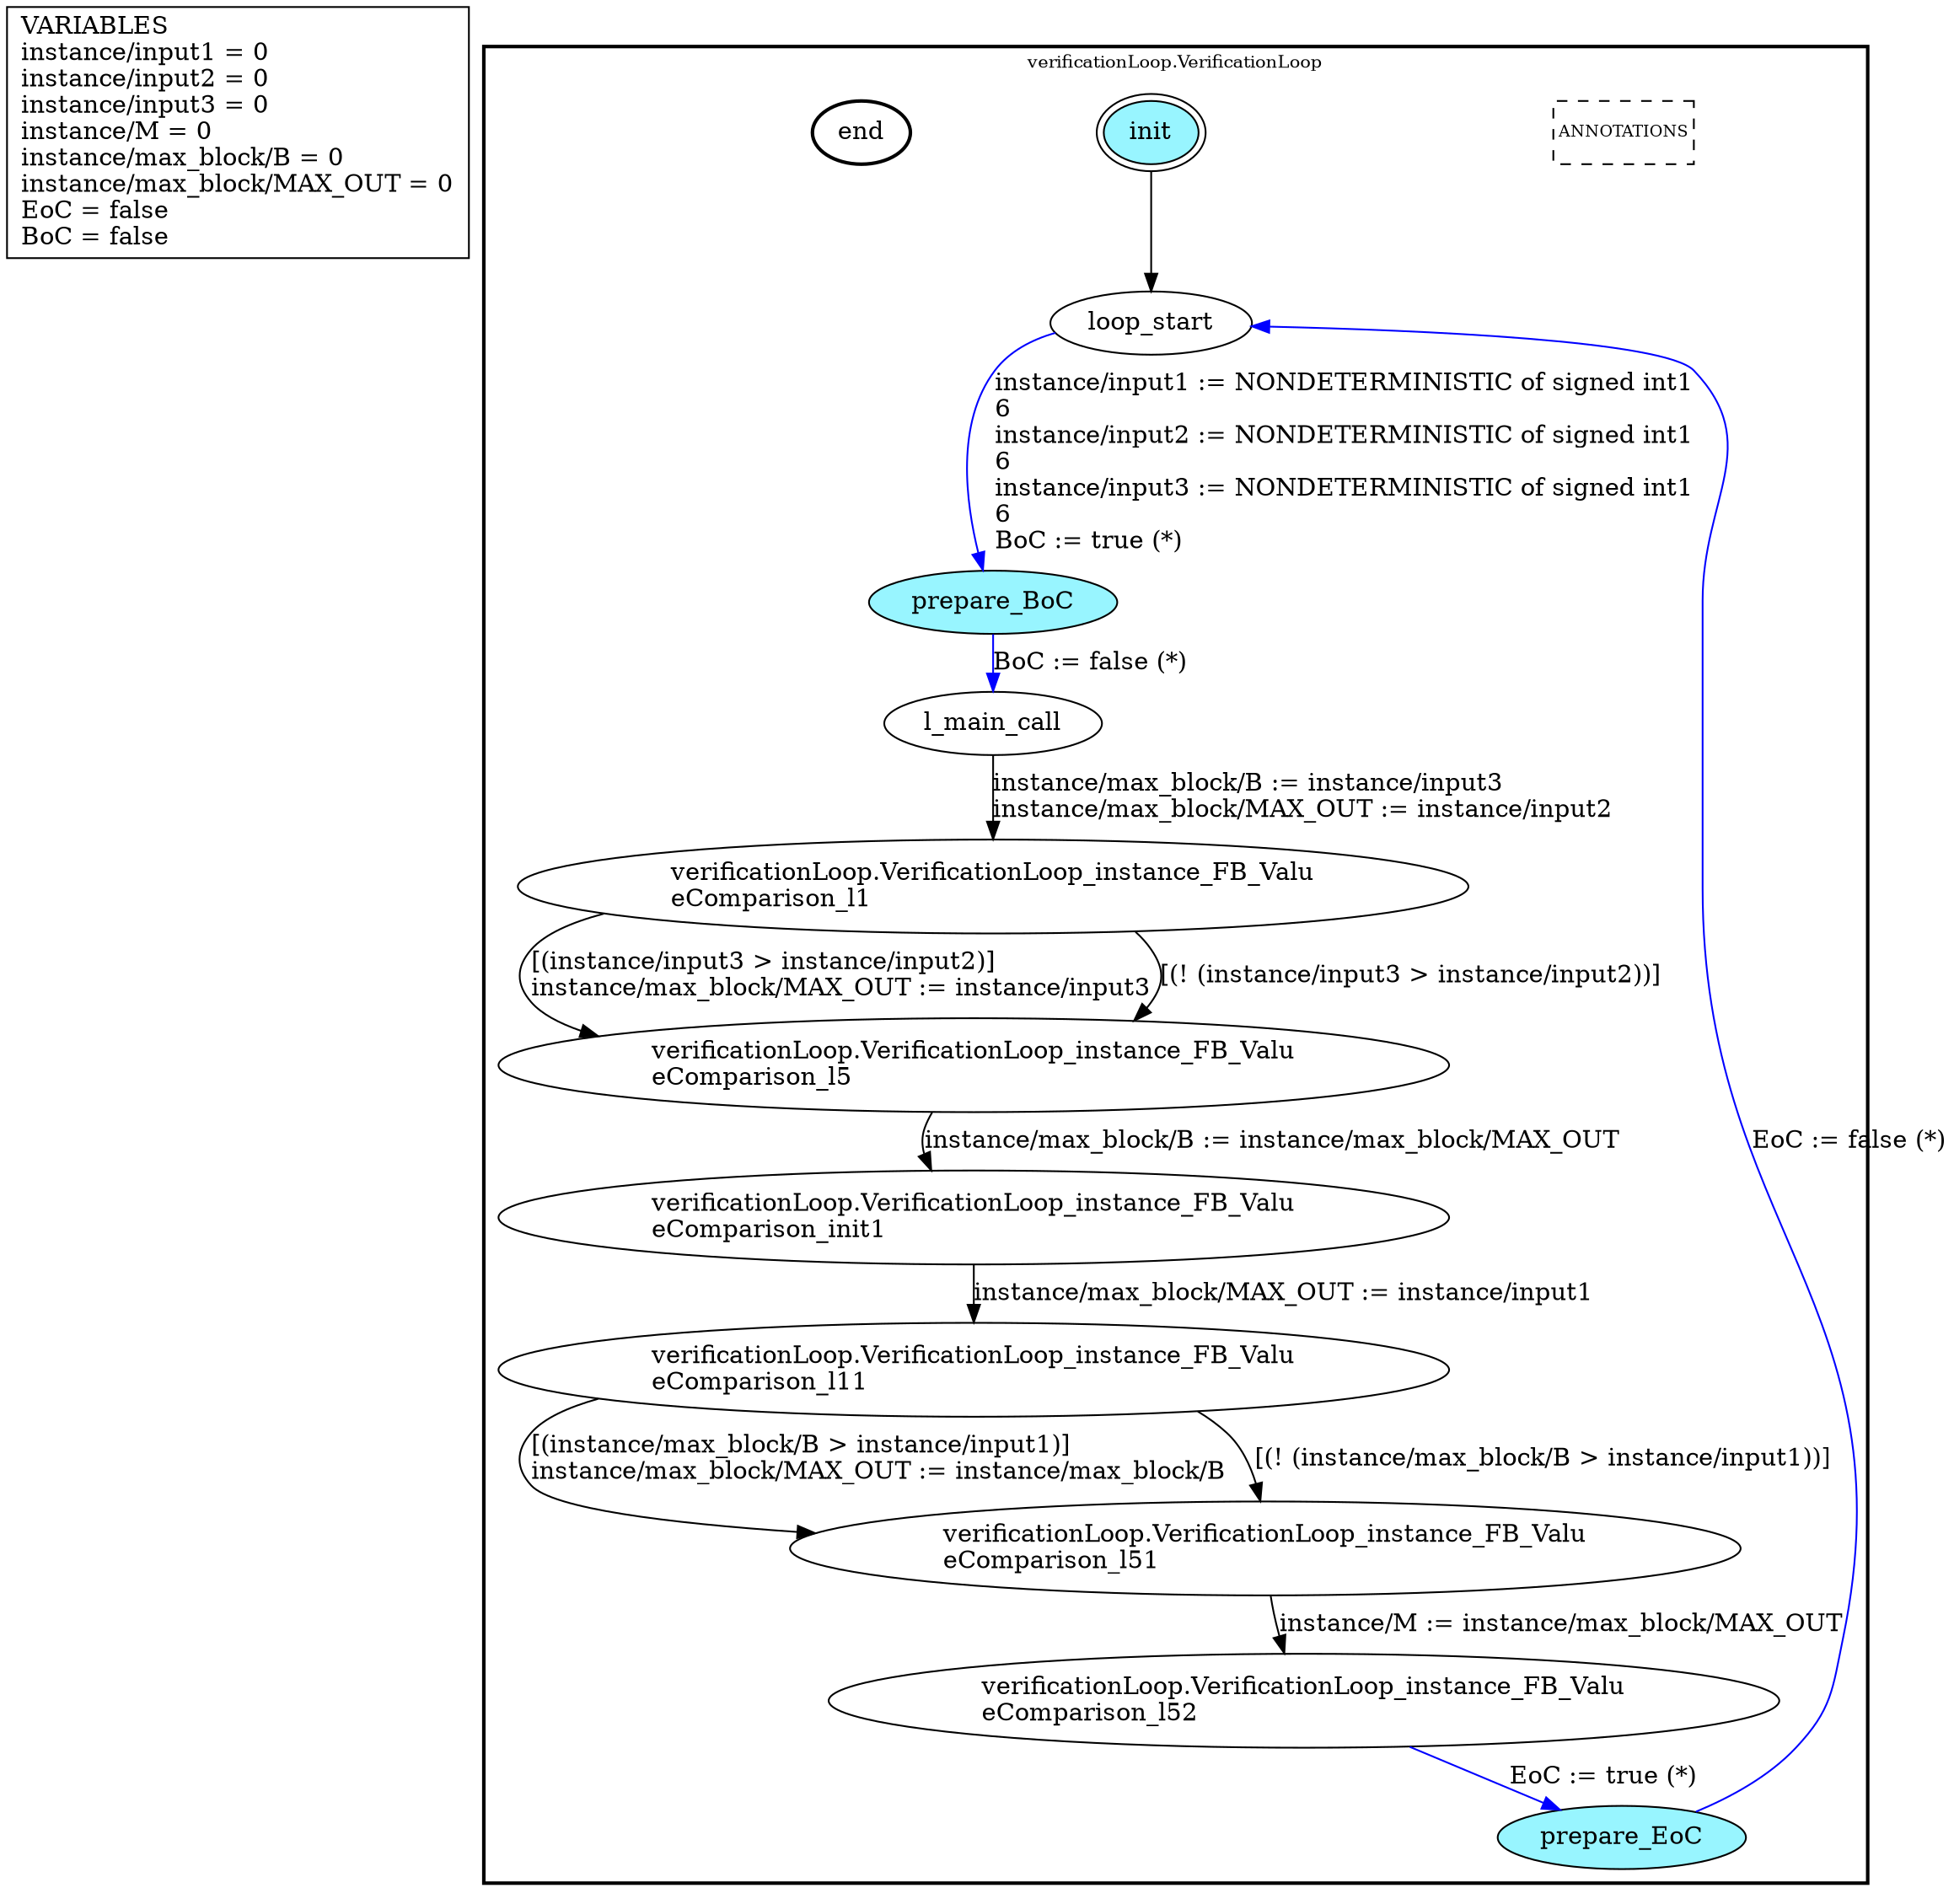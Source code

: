 digraph G {
	vars_declaration_pseudonode_network [
		label="VARIABLES\linstance/input1 = 0\linstance/input2 = 0\linstance/input3 = 0\linstance/M = 0\linstance/max_block/B = 0\linstance/max_block/MAX_OUT = 0\lEoC = false\lBoC = false\l",
		fillcolor="lightgray", shape="rectangle"];
	subgraph clusterverificationLoop_VerificationLoop {
		node [style="filled"];
		style=bold;
		color="black";
		fontsize=10;
		ranksep=0.4;
		
		label="verificationLoop.VerificationLoop";
		
		annotations_pseudonode_verificationLoop_VerificationLoop [
			label="ANNOTATIONS",
			fontsize=9, margin="0.04,0.04", fillcolor="white", shape="rectangle", style="dashed"];
		
		init_verificationLoop_VerificationLoop [label="init", color="black", fillcolor="cadetblue1", peripheries=2, shape="ellipse"];
		end_verificationLoop_VerificationLoop [label="end", color="black", fillcolor="cadetblue1", style=bold, shape="ellipse"];
		loop_start_verificationLoop_VerificationLoop [label="loop_start", color="black", fillcolor="white", shape="ellipse"];
		prepare_BoC_verificationLoop_VerificationLoop [label="prepare_BoC", color="black", fillcolor="cadetblue1", shape="ellipse"];
		l_main_call_verificationLoop_VerificationLoop [label="l_main_call", color="black", fillcolor="white", shape="ellipse"];
		prepare_EoC_verificationLoop_VerificationLoop [label="prepare_EoC", color="black", fillcolor="cadetblue1", shape="ellipse"];
		verificationLoop_VerificationLoop_instance_FB_ValueComparison_l1_verificationLoop_VerificationLoop [label="verificationLoop.VerificationLoop_instance_FB_Valu\leComparison_l1\l", color="black", fillcolor="white", shape="ellipse"];
		verificationLoop_VerificationLoop_instance_FB_ValueComparison_l5_verificationLoop_VerificationLoop [label="verificationLoop.VerificationLoop_instance_FB_Valu\leComparison_l5\l", color="black", fillcolor="white", shape="ellipse"];
		verificationLoop_VerificationLoop_instance_FB_ValueComparison_init1_verificationLoop_VerificationLoop [label="verificationLoop.VerificationLoop_instance_FB_Valu\leComparison_init1\l", color="black", fillcolor="white", shape="ellipse"];
		verificationLoop_VerificationLoop_instance_FB_ValueComparison_l11_verificationLoop_VerificationLoop [label="verificationLoop.VerificationLoop_instance_FB_Valu\leComparison_l11\l", color="black", fillcolor="white", shape="ellipse"];
		verificationLoop_VerificationLoop_instance_FB_ValueComparison_l51_verificationLoop_VerificationLoop [label="verificationLoop.VerificationLoop_instance_FB_Valu\leComparison_l51\l", color="black", fillcolor="white", shape="ellipse"];
		verificationLoop_VerificationLoop_instance_FB_ValueComparison_l52_verificationLoop_VerificationLoop [label="verificationLoop.VerificationLoop_instance_FB_Valu\leComparison_l52\l", color="black", fillcolor="white", shape="ellipse"];
		init_verificationLoop_VerificationLoop -> loop_start_verificationLoop_VerificationLoop [color="black", label=""];
		loop_start_verificationLoop_VerificationLoop -> prepare_BoC_verificationLoop_VerificationLoop [color="blue", label="instance/input1 := NONDETERMINISTIC of signed int1\l6\linstance/input2 := NONDETERMINISTIC of signed int1\l6\linstance/input3 := NONDETERMINISTIC of signed int1\l6\lBoC := true (*)\l"];
		prepare_BoC_verificationLoop_VerificationLoop -> l_main_call_verificationLoop_VerificationLoop [color="blue", label="BoC := false (*)"];
		verificationLoop_VerificationLoop_instance_FB_ValueComparison_l52_verificationLoop_VerificationLoop -> prepare_EoC_verificationLoop_VerificationLoop [color="blue", label="EoC := true (*)"];
		prepare_EoC_verificationLoop_VerificationLoop -> loop_start_verificationLoop_VerificationLoop [color="blue", label="EoC := false (*)"];
		verificationLoop_VerificationLoop_instance_FB_ValueComparison_l1_verificationLoop_VerificationLoop -> verificationLoop_VerificationLoop_instance_FB_ValueComparison_l5_verificationLoop_VerificationLoop [color="black", label="[(instance/input3 > instance/input2)]\linstance/max_block/MAX_OUT := instance/input3\l"];
		verificationLoop_VerificationLoop_instance_FB_ValueComparison_l1_verificationLoop_VerificationLoop -> verificationLoop_VerificationLoop_instance_FB_ValueComparison_l5_verificationLoop_VerificationLoop [color="black", label="[(! (instance/input3 > instance/input2))]"];
		verificationLoop_VerificationLoop_instance_FB_ValueComparison_l5_verificationLoop_VerificationLoop -> verificationLoop_VerificationLoop_instance_FB_ValueComparison_init1_verificationLoop_VerificationLoop [color="black", label="instance/max_block/B := instance/max_block/MAX_OUT"];
		verificationLoop_VerificationLoop_instance_FB_ValueComparison_init1_verificationLoop_VerificationLoop -> verificationLoop_VerificationLoop_instance_FB_ValueComparison_l11_verificationLoop_VerificationLoop [color="black", label="instance/max_block/MAX_OUT := instance/input1"];
		verificationLoop_VerificationLoop_instance_FB_ValueComparison_l11_verificationLoop_VerificationLoop -> verificationLoop_VerificationLoop_instance_FB_ValueComparison_l51_verificationLoop_VerificationLoop [color="black", label="[(instance/max_block/B > instance/input1)]\linstance/max_block/MAX_OUT := instance/max_block/B\l"];
		verificationLoop_VerificationLoop_instance_FB_ValueComparison_l11_verificationLoop_VerificationLoop -> verificationLoop_VerificationLoop_instance_FB_ValueComparison_l51_verificationLoop_VerificationLoop [color="black", label="[(! (instance/max_block/B > instance/input1))]"];
		verificationLoop_VerificationLoop_instance_FB_ValueComparison_l51_verificationLoop_VerificationLoop -> verificationLoop_VerificationLoop_instance_FB_ValueComparison_l52_verificationLoop_VerificationLoop [color="black", label="instance/M := instance/max_block/MAX_OUT"];
		l_main_call_verificationLoop_VerificationLoop -> verificationLoop_VerificationLoop_instance_FB_ValueComparison_l1_verificationLoop_VerificationLoop [color="black", label="instance/max_block/B := instance/input3\linstance/max_block/MAX_OUT := instance/input2\l"];
	}
}

